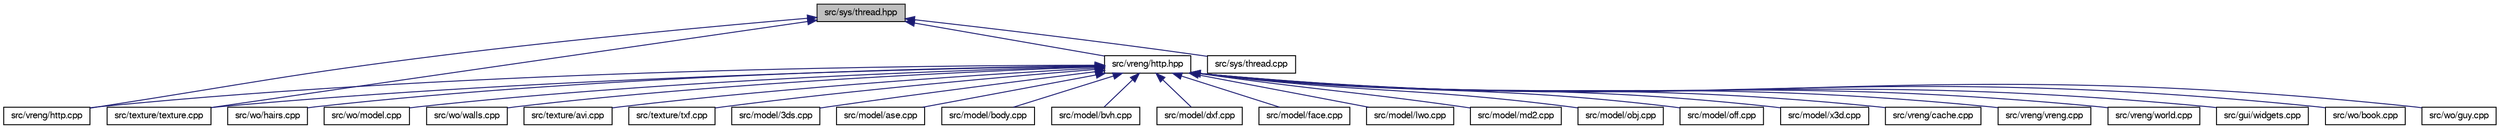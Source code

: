 digraph "src/sys/thread.hpp"
{
 // LATEX_PDF_SIZE
  bgcolor="transparent";
  edge [fontname="FreeSans",fontsize="10",labelfontname="FreeSans",labelfontsize="10"];
  node [fontname="FreeSans",fontsize="10",shape=record];
  Node1 [label="src/sys/thread.hpp",height=0.2,width=0.4,color="black", fillcolor="grey75", style="filled", fontcolor="black",tooltip=" "];
  Node1 -> Node2 [dir="back",color="midnightblue",fontsize="10",style="solid",fontname="FreeSans"];
  Node2 [label="src/vreng/http.cpp",height=0.2,width=0.4,color="black",URL="$a00035.html",tooltip=" "];
  Node1 -> Node3 [dir="back",color="midnightblue",fontsize="10",style="solid",fontname="FreeSans"];
  Node3 [label="src/vreng/http.hpp",height=0.2,width=0.4,color="black",URL="$a00038.html",tooltip=" "];
  Node3 -> Node4 [dir="back",color="midnightblue",fontsize="10",style="solid",fontname="FreeSans"];
  Node4 [label="src/vreng/cache.cpp",height=0.2,width=0.4,color="black",URL="$a00002.html",tooltip=" "];
  Node3 -> Node2 [dir="back",color="midnightblue",fontsize="10",style="solid",fontname="FreeSans"];
  Node3 -> Node5 [dir="back",color="midnightblue",fontsize="10",style="solid",fontname="FreeSans"];
  Node5 [label="src/vreng/vreng.cpp",height=0.2,width=0.4,color="black",URL="$a00140.html",tooltip=" "];
  Node3 -> Node6 [dir="back",color="midnightblue",fontsize="10",style="solid",fontname="FreeSans"];
  Node6 [label="src/vreng/world.cpp",height=0.2,width=0.4,color="black",URL="$a00146.html",tooltip=" "];
  Node3 -> Node7 [dir="back",color="midnightblue",fontsize="10",style="solid",fontname="FreeSans"];
  Node7 [label="src/gui/widgets.cpp",height=0.2,width=0.4,color="black",URL="$a00260.html",tooltip=" "];
  Node3 -> Node8 [dir="back",color="midnightblue",fontsize="10",style="solid",fontname="FreeSans"];
  Node8 [label="src/wo/book.cpp",height=0.2,width=0.4,color="black",URL="$a00320.html",tooltip=" "];
  Node3 -> Node9 [dir="back",color="midnightblue",fontsize="10",style="solid",fontname="FreeSans"];
  Node9 [label="src/wo/guy.cpp",height=0.2,width=0.4,color="black",URL="$a00509.html",tooltip=" "];
  Node3 -> Node10 [dir="back",color="midnightblue",fontsize="10",style="solid",fontname="FreeSans"];
  Node10 [label="src/wo/hairs.cpp",height=0.2,width=0.4,color="black",URL="$a00515.html",tooltip=" "];
  Node3 -> Node11 [dir="back",color="midnightblue",fontsize="10",style="solid",fontname="FreeSans"];
  Node11 [label="src/wo/model.cpp",height=0.2,width=0.4,color="black",URL="$a00587.html",tooltip=" "];
  Node3 -> Node12 [dir="back",color="midnightblue",fontsize="10",style="solid",fontname="FreeSans"];
  Node12 [label="src/wo/walls.cpp",height=0.2,width=0.4,color="black",URL="$a00821.html",tooltip=" "];
  Node3 -> Node13 [dir="back",color="midnightblue",fontsize="10",style="solid",fontname="FreeSans"];
  Node13 [label="src/texture/avi.cpp",height=0.2,width=0.4,color="black",URL="$a01019.html",tooltip=" "];
  Node3 -> Node14 [dir="back",color="midnightblue",fontsize="10",style="solid",fontname="FreeSans"];
  Node14 [label="src/texture/texture.cpp",height=0.2,width=0.4,color="black",URL="$a01067.html",tooltip=" "];
  Node3 -> Node15 [dir="back",color="midnightblue",fontsize="10",style="solid",fontname="FreeSans"];
  Node15 [label="src/texture/txf.cpp",height=0.2,width=0.4,color="black",URL="$a01079.html",tooltip=" "];
  Node3 -> Node16 [dir="back",color="midnightblue",fontsize="10",style="solid",fontname="FreeSans"];
  Node16 [label="src/model/3ds.cpp",height=0.2,width=0.4,color="black",URL="$a01091.html",tooltip=" "];
  Node3 -> Node17 [dir="back",color="midnightblue",fontsize="10",style="solid",fontname="FreeSans"];
  Node17 [label="src/model/ase.cpp",height=0.2,width=0.4,color="black",URL="$a01097.html",tooltip=" "];
  Node3 -> Node18 [dir="back",color="midnightblue",fontsize="10",style="solid",fontname="FreeSans"];
  Node18 [label="src/model/body.cpp",height=0.2,width=0.4,color="black",URL="$a01109.html",tooltip=" "];
  Node3 -> Node19 [dir="back",color="midnightblue",fontsize="10",style="solid",fontname="FreeSans"];
  Node19 [label="src/model/bvh.cpp",height=0.2,width=0.4,color="black",URL="$a01154.html",tooltip=" "];
  Node3 -> Node20 [dir="back",color="midnightblue",fontsize="10",style="solid",fontname="FreeSans"];
  Node20 [label="src/model/dxf.cpp",height=0.2,width=0.4,color="black",URL="$a01160.html",tooltip=" "];
  Node3 -> Node21 [dir="back",color="midnightblue",fontsize="10",style="solid",fontname="FreeSans"];
  Node21 [label="src/model/face.cpp",height=0.2,width=0.4,color="black",URL="$a01166.html",tooltip=" "];
  Node3 -> Node22 [dir="back",color="midnightblue",fontsize="10",style="solid",fontname="FreeSans"];
  Node22 [label="src/model/lwo.cpp",height=0.2,width=0.4,color="black",URL="$a01175.html",tooltip=" "];
  Node3 -> Node23 [dir="back",color="midnightblue",fontsize="10",style="solid",fontname="FreeSans"];
  Node23 [label="src/model/md2.cpp",height=0.2,width=0.4,color="black",URL="$a01187.html",tooltip=" "];
  Node3 -> Node24 [dir="back",color="midnightblue",fontsize="10",style="solid",fontname="FreeSans"];
  Node24 [label="src/model/obj.cpp",height=0.2,width=0.4,color="black",URL="$a01193.html",tooltip=" "];
  Node3 -> Node25 [dir="back",color="midnightblue",fontsize="10",style="solid",fontname="FreeSans"];
  Node25 [label="src/model/off.cpp",height=0.2,width=0.4,color="black",URL="$a01199.html",tooltip=" "];
  Node3 -> Node26 [dir="back",color="midnightblue",fontsize="10",style="solid",fontname="FreeSans"];
  Node26 [label="src/model/x3d.cpp",height=0.2,width=0.4,color="black",URL="$a01217.html",tooltip=" "];
  Node1 -> Node27 [dir="back",color="midnightblue",fontsize="10",style="solid",fontname="FreeSans"];
  Node27 [label="src/sys/thread.cpp",height=0.2,width=0.4,color="black",URL="$a00185.html",tooltip=" "];
  Node1 -> Node14 [dir="back",color="midnightblue",fontsize="10",style="solid",fontname="FreeSans"];
}
